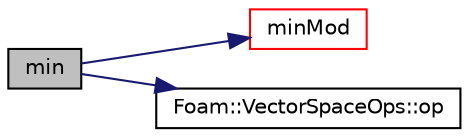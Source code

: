 digraph "min"
{
  bgcolor="transparent";
  edge [fontname="Helvetica",fontsize="10",labelfontname="Helvetica",labelfontsize="10"];
  node [fontname="Helvetica",fontsize="10",shape=record];
  rankdir="LR";
  Node1 [label="min",height=0.2,width=0.4,color="black", fillcolor="grey75", style="filled", fontcolor="black"];
  Node1 -> Node2 [color="midnightblue",fontsize="10",style="solid",fontname="Helvetica"];
  Node2 [label="minMod",height=0.2,width=0.4,color="red",URL="$a10733.html#a761de0c3b427d69121b23e3eb57b795b"];
  Node1 -> Node3 [color="midnightblue",fontsize="10",style="solid",fontname="Helvetica"];
  Node3 [label="Foam::VectorSpaceOps::op",height=0.2,width=0.4,color="black",URL="$a02794.html#aef2a46a017ad4534c0bc7f167f9d3ed4"];
}
